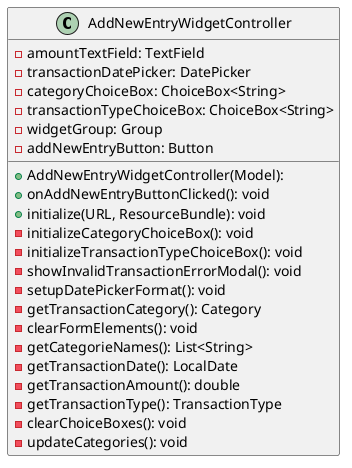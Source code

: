 @startuml
class AddNewEntryWidgetController {
  - amountTextField: TextField
  - transactionDatePicker: DatePicker
  - categoryChoiceBox: ChoiceBox<String>
  - transactionTypeChoiceBox: ChoiceBox<String>
  - widgetGroup: Group
  - addNewEntryButton: Button
  + AddNewEntryWidgetController(Model):
  + onAddNewEntryButtonClicked(): void
  + initialize(URL, ResourceBundle): void
  - initializeCategoryChoiceBox(): void
  - initializeTransactionTypeChoiceBox(): void
  - showInvalidTransactionErrorModal(): void
  - setupDatePickerFormat(): void
  - getTransactionCategory(): Category
  - clearFormElements(): void
  - getCategorieNames(): List<String>
  - getTransactionDate(): LocalDate
  - getTransactionAmount(): double
  - getTransactionType(): TransactionType
  - clearChoiceBoxes(): void
  - updateCategories(): void
}
@enduml